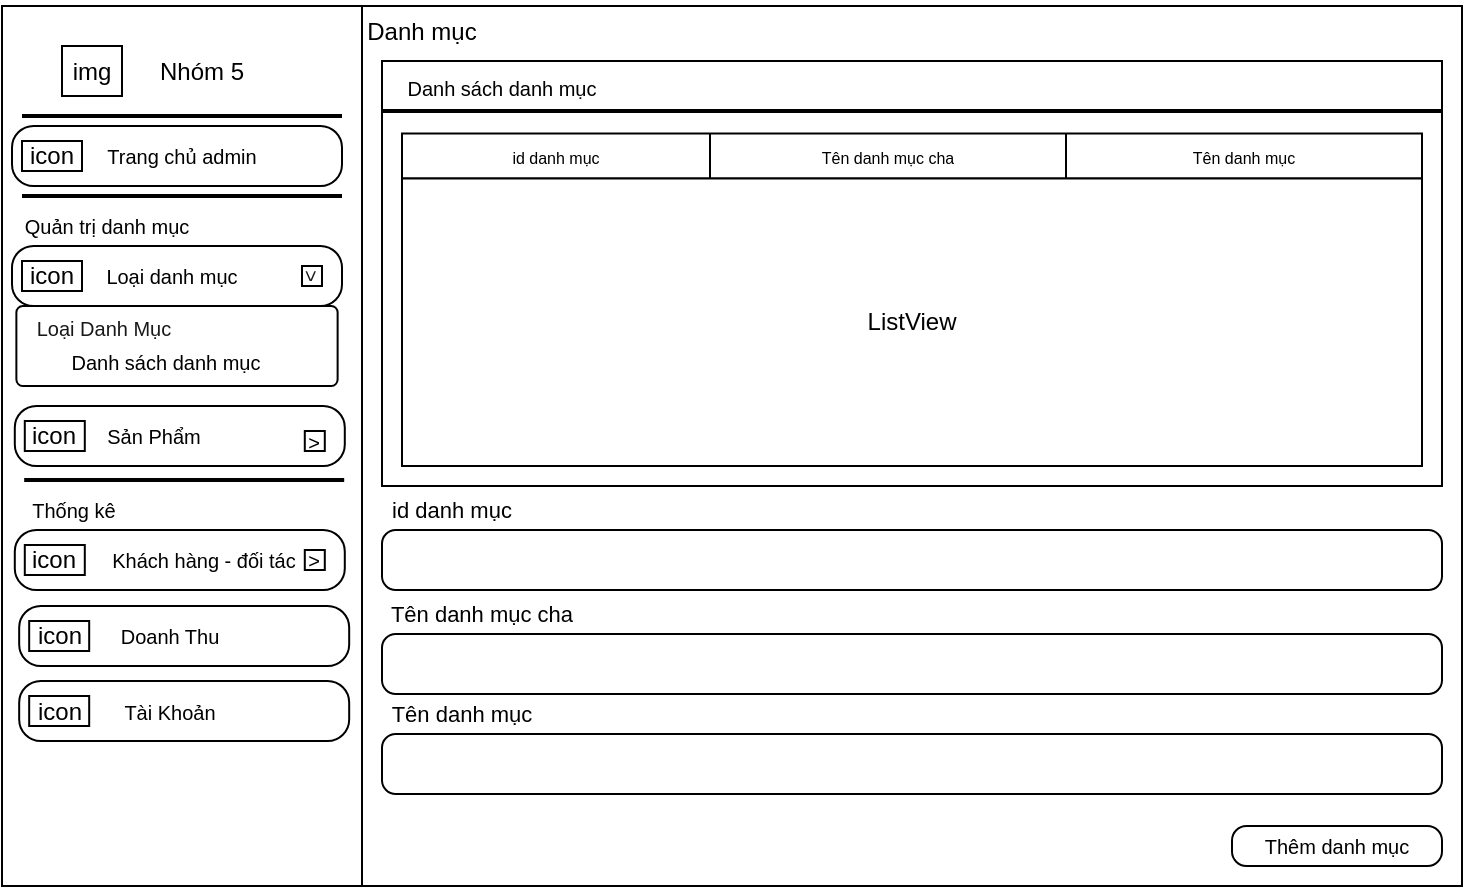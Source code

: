 <mxfile version="17.1.3" type="github">
  <diagram id="NBubp0v1qvnunBZHKLny" name="Page-1">
    <mxGraphModel dx="1038" dy="547" grid="1" gridSize="10" guides="1" tooltips="1" connect="1" arrows="1" fold="1" page="1" pageScale="1" pageWidth="827" pageHeight="1169" math="0" shadow="0">
      <root>
        <mxCell id="0" />
        <mxCell id="1" parent="0" />
        <mxCell id="GhOAuojsXCwLf6vtrv8b-1" value="" style="rounded=0;whiteSpace=wrap;html=1;" vertex="1" parent="1">
          <mxGeometry x="40" y="40" width="730" height="440" as="geometry" />
        </mxCell>
        <mxCell id="GhOAuojsXCwLf6vtrv8b-2" value="" style="rounded=0;whiteSpace=wrap;html=1;" vertex="1" parent="1">
          <mxGeometry x="40" y="40" width="180" height="440" as="geometry" />
        </mxCell>
        <mxCell id="GhOAuojsXCwLf6vtrv8b-3" value="" style="rounded=1;arcSize=36;whiteSpace=wrap;html=1;align=center;fontFamily=Helvetica;fontSize=10;fontColor=default;strokeColor=default;fillColor=default;" vertex="1" parent="1">
          <mxGeometry x="48.59" y="377.5" width="165" height="30" as="geometry" />
        </mxCell>
        <mxCell id="GhOAuojsXCwLf6vtrv8b-4" value="" style="rounded=0;whiteSpace=wrap;html=1;fontFamily=Helvetica;fontSize=10;fontColor=default;strokeColor=default;strokeWidth=1;fillColor=default;gradientColor=none;" vertex="1" parent="1">
          <mxGeometry x="230" y="67.5" width="530" height="212.5" as="geometry" />
        </mxCell>
        <mxCell id="GhOAuojsXCwLf6vtrv8b-5" value="" style="rounded=1;arcSize=36;whiteSpace=wrap;html=1;align=center;fontFamily=Helvetica;fontSize=10;fontColor=default;strokeColor=default;fillColor=default;" vertex="1" parent="1">
          <mxGeometry x="45" y="160" width="165" height="30" as="geometry" />
        </mxCell>
        <mxCell id="GhOAuojsXCwLf6vtrv8b-6" value="" style="rounded=1;arcSize=36;whiteSpace=wrap;html=1;align=center;fontFamily=Helvetica;fontSize=10;fontColor=default;strokeColor=default;fillColor=default;" vertex="1" parent="1">
          <mxGeometry x="48.59" y="340" width="165" height="30" as="geometry" />
        </mxCell>
        <mxCell id="GhOAuojsXCwLf6vtrv8b-7" value="" style="rounded=1;arcSize=36;whiteSpace=wrap;html=1;align=center;fontFamily=Helvetica;fontSize=10;fontColor=default;strokeColor=default;fillColor=default;" vertex="1" parent="1">
          <mxGeometry x="45" y="100" width="165" height="30" as="geometry" />
        </mxCell>
        <mxCell id="GhOAuojsXCwLf6vtrv8b-8" value="Nhóm 5" style="text;html=1;strokeColor=none;fillColor=none;align=center;verticalAlign=middle;whiteSpace=wrap;rounded=0;fontSize=12;" vertex="1" parent="1">
          <mxGeometry x="110" y="57.5" width="60" height="30" as="geometry" />
        </mxCell>
        <mxCell id="GhOAuojsXCwLf6vtrv8b-9" value="img" style="rounded=0;whiteSpace=wrap;html=1;" vertex="1" parent="1">
          <mxGeometry x="70" y="60" width="30" height="25" as="geometry" />
        </mxCell>
        <mxCell id="GhOAuojsXCwLf6vtrv8b-10" value="" style="rounded=1;arcSize=36;whiteSpace=wrap;html=1;align=center;fontFamily=Helvetica;fontSize=10;fontColor=default;strokeColor=default;fillColor=default;" vertex="1" parent="1">
          <mxGeometry x="46.4" y="302" width="165" height="30" as="geometry" />
        </mxCell>
        <mxCell id="GhOAuojsXCwLf6vtrv8b-11" value="icon" style="rounded=0;whiteSpace=wrap;html=1;" vertex="1" parent="1">
          <mxGeometry x="50" y="107.5" width="30" height="15" as="geometry" />
        </mxCell>
        <mxCell id="GhOAuojsXCwLf6vtrv8b-12" value="" style="rounded=1;arcSize=36;whiteSpace=wrap;html=1;align=center;fontFamily=Helvetica;fontSize=10;fontColor=default;strokeColor=default;fillColor=default;" vertex="1" parent="1">
          <mxGeometry x="46.4" y="240" width="165" height="30" as="geometry" />
        </mxCell>
        <mxCell id="GhOAuojsXCwLf6vtrv8b-13" value="" style="line;strokeWidth=2;html=1;rounded=0;fontFamily=Helvetica;fontSize=12;fontColor=default;fillColor=default;" vertex="1" parent="1">
          <mxGeometry x="50" y="90" width="160" height="10" as="geometry" />
        </mxCell>
        <mxCell id="GhOAuojsXCwLf6vtrv8b-14" value="Trang chủ admin" style="text;html=1;strokeColor=none;fillColor=none;align=center;verticalAlign=middle;whiteSpace=wrap;rounded=0;fontSize=10;" vertex="1" parent="1">
          <mxGeometry x="90" y="107.5" width="80" height="15" as="geometry" />
        </mxCell>
        <mxCell id="GhOAuojsXCwLf6vtrv8b-15" value="" style="line;strokeWidth=2;html=1;rounded=0;fontFamily=Helvetica;fontSize=12;fontColor=default;fillColor=default;" vertex="1" parent="1">
          <mxGeometry x="50" y="130" width="160" height="10" as="geometry" />
        </mxCell>
        <mxCell id="GhOAuojsXCwLf6vtrv8b-16" value="Loại danh mục" style="text;html=1;strokeColor=none;fillColor=none;align=center;verticalAlign=middle;whiteSpace=wrap;rounded=0;fontSize=10;" vertex="1" parent="1">
          <mxGeometry x="90" y="170" width="70" height="10" as="geometry" />
        </mxCell>
        <mxCell id="GhOAuojsXCwLf6vtrv8b-17" value="Sản Phẩm" style="text;html=1;strokeColor=none;fillColor=none;align=center;verticalAlign=middle;whiteSpace=wrap;rounded=0;fontSize=10;" vertex="1" parent="1">
          <mxGeometry x="91.4" y="247.5" width="50" height="15" as="geometry" />
        </mxCell>
        <mxCell id="GhOAuojsXCwLf6vtrv8b-18" value="Khách hàng - đối tác" style="text;html=1;strokeColor=none;fillColor=none;align=center;verticalAlign=middle;whiteSpace=wrap;rounded=0;fontSize=10;" vertex="1" parent="1">
          <mxGeometry x="91.4" y="309.5" width="100" height="15" as="geometry" />
        </mxCell>
        <mxCell id="GhOAuojsXCwLf6vtrv8b-19" value="" style="line;strokeWidth=2;html=1;rounded=0;fontFamily=Helvetica;fontSize=12;fontColor=default;fillColor=default;" vertex="1" parent="1">
          <mxGeometry x="51.09" y="272" width="160" height="10" as="geometry" />
        </mxCell>
        <mxCell id="GhOAuojsXCwLf6vtrv8b-20" value="Quản trị danh mục" style="text;html=1;strokeColor=none;fillColor=none;align=center;verticalAlign=middle;whiteSpace=wrap;rounded=0;fontSize=10;" vertex="1" parent="1">
          <mxGeometry x="45" y="140" width="95" height="20" as="geometry" />
        </mxCell>
        <mxCell id="GhOAuojsXCwLf6vtrv8b-21" value="Thống kê" style="text;html=1;strokeColor=none;fillColor=none;align=center;verticalAlign=middle;whiteSpace=wrap;rounded=0;fontSize=10;" vertex="1" parent="1">
          <mxGeometry x="51.4" y="282" width="50" height="20" as="geometry" />
        </mxCell>
        <mxCell id="GhOAuojsXCwLf6vtrv8b-22" value="Doanh Thu" style="text;html=1;strokeColor=none;fillColor=none;align=center;verticalAlign=middle;whiteSpace=wrap;rounded=0;fontSize=10;" vertex="1" parent="1">
          <mxGeometry x="93.59" y="347.5" width="60" height="15" as="geometry" />
        </mxCell>
        <mxCell id="GhOAuojsXCwLf6vtrv8b-23" value="Tài Khoản" style="text;html=1;strokeColor=none;fillColor=none;align=center;verticalAlign=middle;whiteSpace=wrap;rounded=0;fontSize=10;" vertex="1" parent="1">
          <mxGeometry x="93.59" y="385" width="60" height="15" as="geometry" />
        </mxCell>
        <mxCell id="GhOAuojsXCwLf6vtrv8b-24" value="icon" style="rounded=0;whiteSpace=wrap;html=1;" vertex="1" parent="1">
          <mxGeometry x="50" y="167.5" width="30" height="15" as="geometry" />
        </mxCell>
        <mxCell id="GhOAuojsXCwLf6vtrv8b-25" value="icon" style="rounded=0;whiteSpace=wrap;html=1;" vertex="1" parent="1">
          <mxGeometry x="51.4" y="247.5" width="30" height="15" as="geometry" />
        </mxCell>
        <mxCell id="GhOAuojsXCwLf6vtrv8b-26" value="icon" style="rounded=0;whiteSpace=wrap;html=1;" vertex="1" parent="1">
          <mxGeometry x="51.4" y="309.5" width="30" height="15" as="geometry" />
        </mxCell>
        <mxCell id="GhOAuojsXCwLf6vtrv8b-27" value="icon" style="rounded=0;whiteSpace=wrap;html=1;" vertex="1" parent="1">
          <mxGeometry x="53.59" y="347.5" width="30" height="15" as="geometry" />
        </mxCell>
        <mxCell id="GhOAuojsXCwLf6vtrv8b-28" value="icon" style="rounded=0;whiteSpace=wrap;html=1;" vertex="1" parent="1">
          <mxGeometry x="53.59" y="385" width="30" height="15" as="geometry" />
        </mxCell>
        <mxCell id="GhOAuojsXCwLf6vtrv8b-29" value="Danh mục" style="text;html=1;strokeColor=none;fillColor=none;align=center;verticalAlign=middle;whiteSpace=wrap;rounded=0;fontSize=12;" vertex="1" parent="1">
          <mxGeometry x="220" y="37.5" width="60" height="30" as="geometry" />
        </mxCell>
        <mxCell id="GhOAuojsXCwLf6vtrv8b-30" value="Danh sách danh mục" style="text;html=1;strokeColor=none;fillColor=none;align=center;verticalAlign=middle;whiteSpace=wrap;rounded=0;fontFamily=Helvetica;fontSize=10;fontColor=default;" vertex="1" parent="1">
          <mxGeometry x="240" y="72.5" width="100" height="17.5" as="geometry" />
        </mxCell>
        <mxCell id="GhOAuojsXCwLf6vtrv8b-32" value="&amp;gt;" style="rounded=0;whiteSpace=wrap;html=1;fontFamily=Helvetica;fontSize=10;fontColor=default;strokeColor=default;fillColor=default;strokeWidth=1;gradientColor=none;" vertex="1" parent="1">
          <mxGeometry x="191.4" y="252.5" width="10" height="10" as="geometry" />
        </mxCell>
        <mxCell id="GhOAuojsXCwLf6vtrv8b-34" value="" style="rounded=1;arcSize=8;whiteSpace=wrap;html=1;align=center;fontFamily=Helvetica;fontSize=10;fontColor=default;strokeColor=default;fillColor=default;" vertex="1" parent="1">
          <mxGeometry x="47.19" y="190" width="160.62" height="40" as="geometry" />
        </mxCell>
        <mxCell id="GhOAuojsXCwLf6vtrv8b-35" value="Loại Danh Mục" style="text;html=1;strokeColor=none;fillColor=none;align=center;verticalAlign=middle;whiteSpace=wrap;rounded=0;fontFamily=Helvetica;fontSize=10;fontColor=default;textOpacity=90;spacing=2;spacingBottom=14;" vertex="1" parent="1">
          <mxGeometry x="52.19" y="202.5" width="77.81" height="10" as="geometry" />
        </mxCell>
        <mxCell id="GhOAuojsXCwLf6vtrv8b-36" value="Danh sách danh mục" style="text;html=1;strokeColor=none;fillColor=none;align=center;verticalAlign=middle;whiteSpace=wrap;rounded=0;fontFamily=Helvetica;fontSize=10;fontColor=default;" vertex="1" parent="1">
          <mxGeometry x="68.6" y="212.5" width="105.93" height="10" as="geometry" />
        </mxCell>
        <mxCell id="GhOAuojsXCwLf6vtrv8b-40" value="" style="shape=table;html=1;whiteSpace=wrap;startSize=0;container=1;collapsible=0;childLayout=tableLayout;rounded=0;fontFamily=Helvetica;fontSize=7;fontColor=default;strokeColor=default;strokeWidth=1;fillColor=default;gradientColor=none;direction=east;flipV=1;" vertex="1" parent="1">
          <mxGeometry x="240" y="103.75" width="510" height="22.5" as="geometry" />
        </mxCell>
        <mxCell id="GhOAuojsXCwLf6vtrv8b-41" value="" style="shape=tableRow;horizontal=0;startSize=0;swimlaneHead=0;swimlaneBody=0;top=0;left=0;bottom=0;right=0;collapsible=0;dropTarget=0;fillColor=none;points=[[0,0.5],[1,0.5]];portConstraint=eastwest;rounded=0;fontFamily=Helvetica;fontSize=8;fontColor=default;strokeColor=default;strokeWidth=1;html=1;" vertex="1" parent="GhOAuojsXCwLf6vtrv8b-40">
          <mxGeometry width="510" height="23" as="geometry" />
        </mxCell>
        <mxCell id="GhOAuojsXCwLf6vtrv8b-42" value="&lt;font style=&quot;font-size: 8px&quot;&gt;id danh mục&lt;/font&gt;" style="shape=partialRectangle;html=1;whiteSpace=wrap;connectable=0;fillColor=none;top=0;left=0;bottom=0;right=0;overflow=hidden;rounded=0;fontFamily=Helvetica;fontSize=10;fontColor=default;strokeColor=default;strokeWidth=1;" vertex="1" parent="GhOAuojsXCwLf6vtrv8b-41">
          <mxGeometry width="154" height="23" as="geometry">
            <mxRectangle width="154" height="23" as="alternateBounds" />
          </mxGeometry>
        </mxCell>
        <mxCell id="GhOAuojsXCwLf6vtrv8b-43" value="&lt;font style=&quot;font-size: 8px&quot;&gt;Tên danh mục cha&lt;/font&gt;" style="shape=partialRectangle;html=1;whiteSpace=wrap;connectable=0;fillColor=none;top=0;left=0;bottom=0;right=0;overflow=hidden;rounded=0;fontFamily=Helvetica;fontSize=10;fontColor=default;strokeColor=default;strokeWidth=1;" vertex="1" parent="GhOAuojsXCwLf6vtrv8b-41">
          <mxGeometry x="154" width="178" height="23" as="geometry">
            <mxRectangle width="178" height="23" as="alternateBounds" />
          </mxGeometry>
        </mxCell>
        <mxCell id="GhOAuojsXCwLf6vtrv8b-44" value="&lt;font style=&quot;font-size: 8px&quot;&gt;Tên danh mục&lt;/font&gt;" style="shape=partialRectangle;html=1;whiteSpace=wrap;connectable=0;fillColor=none;top=0;left=0;bottom=0;right=0;overflow=hidden;rounded=0;fontFamily=Helvetica;fontSize=10;fontColor=default;strokeColor=default;strokeWidth=1;" vertex="1" parent="GhOAuojsXCwLf6vtrv8b-41">
          <mxGeometry x="332" width="178" height="23" as="geometry">
            <mxRectangle width="178" height="23" as="alternateBounds" />
          </mxGeometry>
        </mxCell>
        <mxCell id="GhOAuojsXCwLf6vtrv8b-50" value="" style="line;strokeWidth=2;html=1;rounded=0;fontFamily=Helvetica;fontSize=12;fontColor=default;fillColor=default;" vertex="1" parent="1">
          <mxGeometry x="230" y="87.5" width="530" height="10" as="geometry" />
        </mxCell>
        <mxCell id="GhOAuojsXCwLf6vtrv8b-51" value="&lt;font style=&quot;font-size: 12px&quot;&gt;ListView&lt;/font&gt;" style="rounded=0;whiteSpace=wrap;html=1;fontFamily=Helvetica;fontSize=8;fontColor=default;strokeColor=default;strokeWidth=1;fillColor=default;gradientColor=none;" vertex="1" parent="1">
          <mxGeometry x="240" y="126.25" width="510" height="143.75" as="geometry" />
        </mxCell>
        <mxCell id="GhOAuojsXCwLf6vtrv8b-52" value="&amp;gt;" style="rounded=0;whiteSpace=wrap;html=1;fontFamily=Helvetica;fontSize=10;fontColor=default;strokeColor=default;fillColor=default;strokeWidth=1;gradientColor=none;textOpacity=90;rotation=90;" vertex="1" parent="1">
          <mxGeometry x="190" y="170" width="10" height="10" as="geometry" />
        </mxCell>
        <mxCell id="GhOAuojsXCwLf6vtrv8b-53" value="&amp;gt;" style="rounded=0;whiteSpace=wrap;html=1;fontFamily=Helvetica;fontSize=10;fontColor=default;strokeColor=default;fillColor=default;strokeWidth=1;gradientColor=none;" vertex="1" parent="1">
          <mxGeometry x="191.4" y="312" width="10" height="10" as="geometry" />
        </mxCell>
        <mxCell id="GhOAuojsXCwLf6vtrv8b-55" value="" style="rounded=1;arcSize=23;whiteSpace=wrap;html=1;align=center;fontFamily=Helvetica;fontSize=10;fontColor=default;strokeColor=default;fillColor=default;" vertex="1" parent="1">
          <mxGeometry x="230" y="302" width="530" height="30" as="geometry" />
        </mxCell>
        <mxCell id="GhOAuojsXCwLf6vtrv8b-56" value="id danh mục" style="text;html=1;strokeColor=none;fillColor=none;align=center;verticalAlign=middle;whiteSpace=wrap;rounded=0;fontSize=11;" vertex="1" parent="1">
          <mxGeometry x="230" y="288" width="70" height="8" as="geometry" />
        </mxCell>
        <mxCell id="GhOAuojsXCwLf6vtrv8b-57" value="" style="rounded=1;arcSize=23;whiteSpace=wrap;html=1;align=center;fontFamily=Helvetica;fontSize=10;fontColor=default;strokeColor=default;fillColor=default;" vertex="1" parent="1">
          <mxGeometry x="230" y="354" width="530" height="30" as="geometry" />
        </mxCell>
        <mxCell id="GhOAuojsXCwLf6vtrv8b-58" value="Tên danh mục cha" style="text;html=1;strokeColor=none;fillColor=none;align=center;verticalAlign=middle;whiteSpace=wrap;rounded=0;fontSize=11;" vertex="1" parent="1">
          <mxGeometry x="230" y="340" width="100" height="8" as="geometry" />
        </mxCell>
        <mxCell id="GhOAuojsXCwLf6vtrv8b-59" value="" style="rounded=1;arcSize=23;whiteSpace=wrap;html=1;align=center;fontFamily=Helvetica;fontSize=10;fontColor=default;strokeColor=default;fillColor=default;" vertex="1" parent="1">
          <mxGeometry x="230" y="404" width="530" height="30" as="geometry" />
        </mxCell>
        <mxCell id="GhOAuojsXCwLf6vtrv8b-60" value="Tên danh mục" style="text;html=1;strokeColor=none;fillColor=none;align=center;verticalAlign=middle;whiteSpace=wrap;rounded=0;fontSize=11;" vertex="1" parent="1">
          <mxGeometry x="230" y="390" width="80" height="8" as="geometry" />
        </mxCell>
        <mxCell id="GhOAuojsXCwLf6vtrv8b-61" value="Thêm danh mục" style="rounded=1;arcSize=36;whiteSpace=wrap;html=1;align=center;fontFamily=Helvetica;fontSize=10;fontColor=default;strokeColor=default;fillColor=default;" vertex="1" parent="1">
          <mxGeometry x="655" y="450" width="105" height="20" as="geometry" />
        </mxCell>
      </root>
    </mxGraphModel>
  </diagram>
</mxfile>
